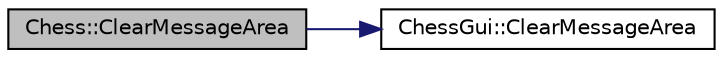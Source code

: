 digraph G
{
  bgcolor="transparent";
  edge [fontname="Helvetica",fontsize="10",labelfontname="Helvetica",labelfontsize="10"];
  node [fontname="Helvetica",fontsize="10",shape=record];
  rankdir=LR;
  Node1 [label="Chess::ClearMessageArea",height=0.2,width=0.4,color="black", fillcolor="grey75", style="filled" fontcolor="black"];
  Node1 -> Node2 [color="midnightblue",fontsize="10",style="solid",fontname="Helvetica"];
  Node2 [label="ChessGui::ClearMessageArea",height=0.2,width=0.4,color="black",URL="$d5/d7d/group__chessguiconv.html#gaa1b42471ba53cf8eb37cb3d617470478",tooltip="Clear all data in the Message Area."];
}
